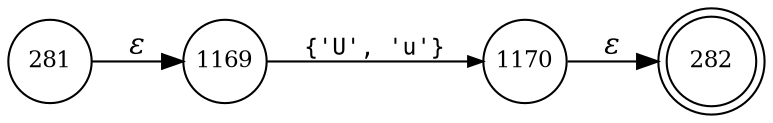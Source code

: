 digraph ATN {
rankdir=LR;
s282[fontsize=11, label="282", shape=doublecircle, fixedsize=true, width=.6];
s1169[fontsize=11,label="1169", shape=circle, fixedsize=true, width=.55, peripheries=1];
s1170[fontsize=11,label="1170", shape=circle, fixedsize=true, width=.55, peripheries=1];
s281[fontsize=11,label="281", shape=circle, fixedsize=true, width=.55, peripheries=1];
s281 -> s1169 [fontname="Times-Italic", label="&epsilon;"];
s1169 -> s1170 [fontsize=11, fontname="Courier", arrowsize=.7, label = "{'U', 'u'}", arrowhead = normal];
s1170 -> s282 [fontname="Times-Italic", label="&epsilon;"];
}